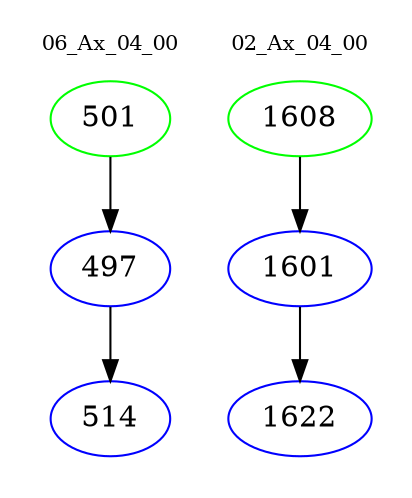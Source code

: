 digraph{
subgraph cluster_0 {
color = white
label = "06_Ax_04_00";
fontsize=10;
T0_501 [label="501", color="green"]
T0_501 -> T0_497 [color="black"]
T0_497 [label="497", color="blue"]
T0_497 -> T0_514 [color="black"]
T0_514 [label="514", color="blue"]
}
subgraph cluster_1 {
color = white
label = "02_Ax_04_00";
fontsize=10;
T1_1608 [label="1608", color="green"]
T1_1608 -> T1_1601 [color="black"]
T1_1601 [label="1601", color="blue"]
T1_1601 -> T1_1622 [color="black"]
T1_1622 [label="1622", color="blue"]
}
}
